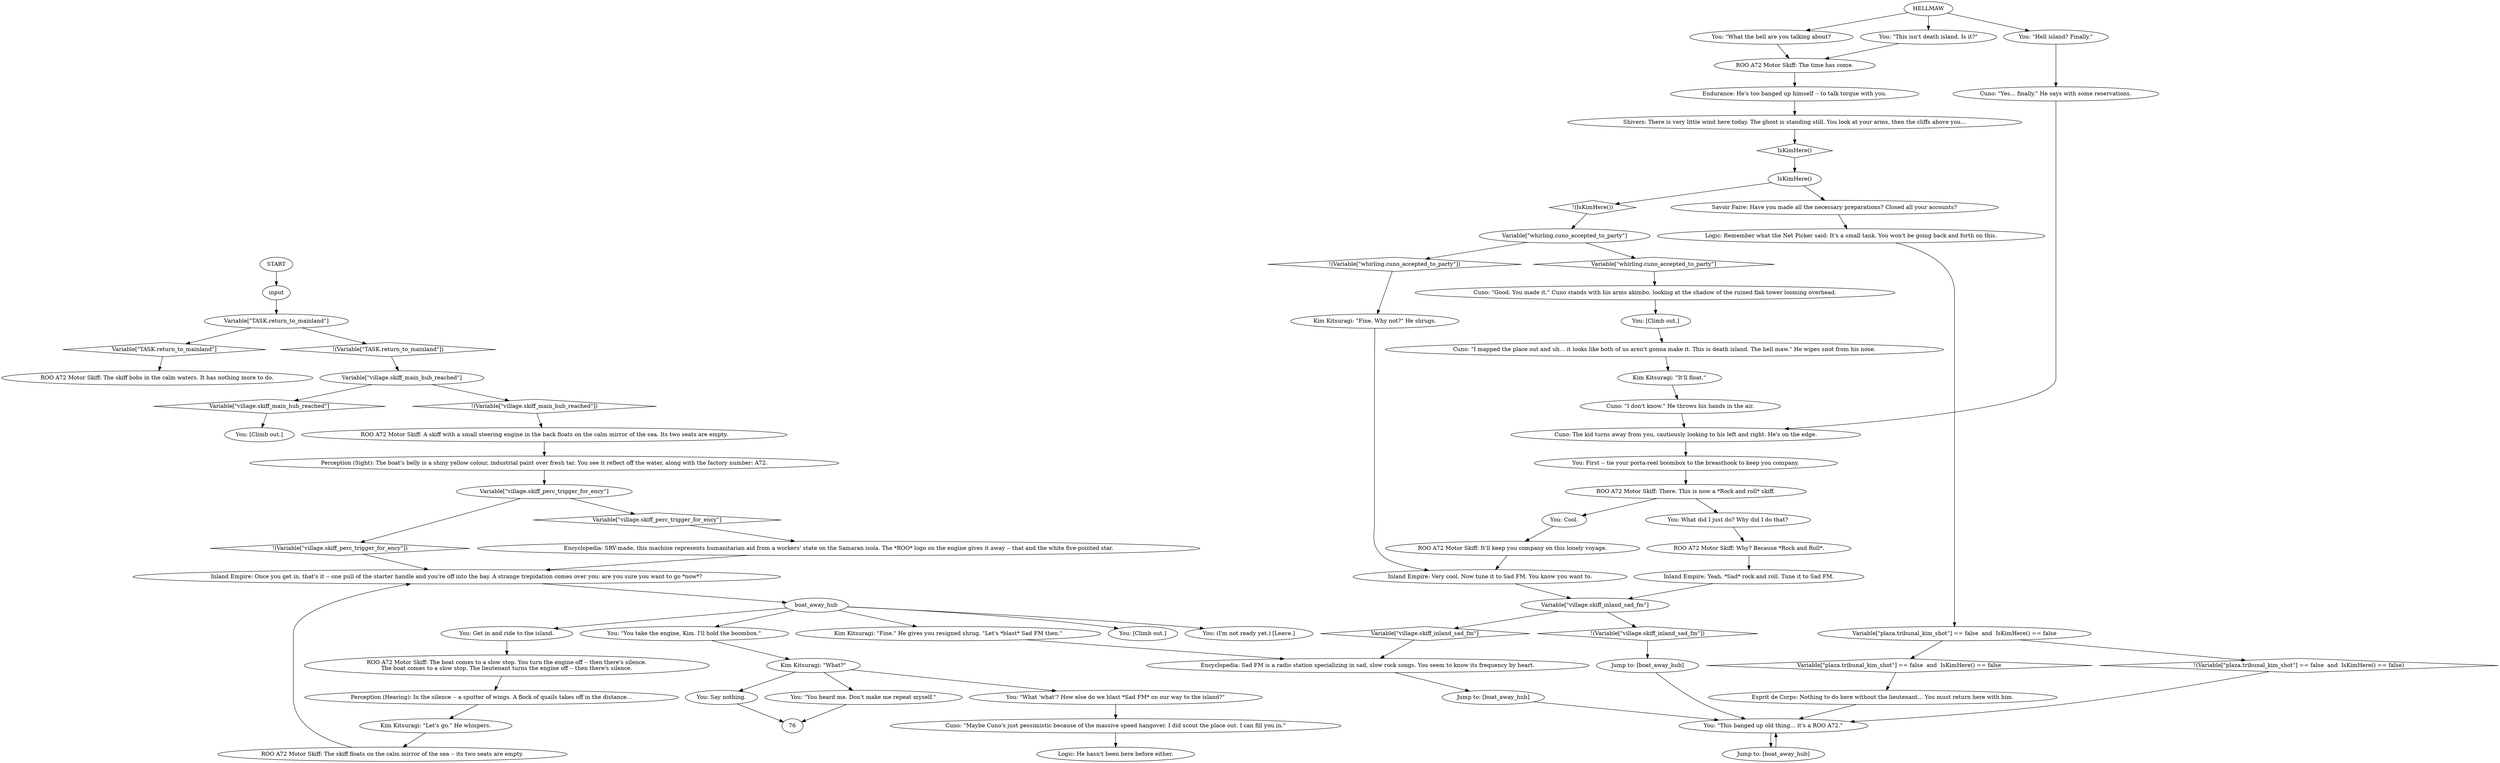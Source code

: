 # VILLAGE / BOAT
# This is the boat you can get from the Net picker. This boat takes you to the Sea Fortress island.VILLAGE ORB / ask boat from netpicker
# ==================================================
digraph G {
	  0 [label="START"];
	  1 [label="input"];
	  2 [label="Cuno: \"Good. You made it.\" Cuno stands with his arms akimbo, looking at the shadow of the ruined flak tower looming overhead."];
	  3 [label="ROO A72 Motor Skiff: It'll keep you company on this lonely voyage."];
	  4 [label="Variable[\"plaza.tribunal_kim_shot\"] == false  and  IsKimHere() == false"];
	  5 [label="Variable[\"plaza.tribunal_kim_shot\"] == false  and  IsKimHere() == false", shape=diamond];
	  6 [label="!(Variable[\"plaza.tribunal_kim_shot\"] == false  and  IsKimHere() == false)", shape=diamond];
	  7 [label="You: Cool."];
	  8 [label="You: \"This isn't death island. Is it?\""];
	  9 [label="ROO A72 Motor Skiff: There. This is now a *Rock and roll* skiff."];
	  10 [label="Variable[\"village.skiff_inland_sad_fm\"]"];
	  11 [label="Variable[\"village.skiff_inland_sad_fm\"]", shape=diamond];
	  12 [label="!(Variable[\"village.skiff_inland_sad_fm\"])", shape=diamond];
	  13 [label="Jump to: [boat_away_hub]"];
	  14 [label="ROO A72 Motor Skiff: A skiff with a small steering engine in the back floats on the calm mirror of the sea. Its two seats are empty."];
	  15 [label="Variable[\"village.skiff_perc_trigger_for_ency\"]"];
	  16 [label="Variable[\"village.skiff_perc_trigger_for_ency\"]", shape=diamond];
	  17 [label="!(Variable[\"village.skiff_perc_trigger_for_ency\"])", shape=diamond];
	  18 [label="Encyclopedia: SRV-made, this machine represents humanitarian aid from a workers' state on the Samaran isola. The *ROO* logo on the engine gives it away -- that and the white five-pointed star."];
	  19 [label="You: (I'm not ready yet.) [Leave.]"];
	  20 [label="Kim Kitsuragi: \"What?\""];
	  21 [label="You: \"What the hell are you talking about?"];
	  22 [label="You: What did I just do? Why did I do that?"];
	  23 [label="ROO A72 Motor Skiff: The boat comes to a slow stop. You turn the engine off -- then there's silence.\nThe boat comes to a slow stop. The lieutenant turns the engine off -- then there's silence."];
	  24 [label="Perception (Hearing): In the silence -- a sputter of wings. A flock of quails takes off in the distance..."];
	  25 [label="Inland Empire: Yeah. *Sad* rock and roll. Tune it to Sad FM."];
	  26 [label="Cuno: \"I mapped the place out and uh... it looks like both of us aren't gonna make it. This is death island. The hell maw.\" He wipes snot from his nose."];
	  27 [label="Variable[\"TASK.return_to_mainland\"]"];
	  28 [label="Variable[\"TASK.return_to_mainland\"]", shape=diamond];
	  29 [label="!(Variable[\"TASK.return_to_mainland\"])", shape=diamond];
	  30 [label="You: \"You heard me. Don't make me repeat myself.\""];
	  31 [label="You: Say nothing."];
	  32 [label="You: Get in and ride to the island."];
	  33 [label="Variable[\"village.skiff_main_hub_reached\"]"];
	  34 [label="Variable[\"village.skiff_main_hub_reached\"]", shape=diamond];
	  35 [label="!(Variable[\"village.skiff_main_hub_reached\"])", shape=diamond];
	  36 [label="You: \"Hell island? Finally.\""];
	  37 [label="Logic: Remember what the Net Picker said: It's a small tank. You won't be going back and forth on this."];
	  38 [label="Esprit de Corps: Nothing to do here without the lieutenant... You must return here with him."];
	  39 [label="Perception (Sight): The boat's belly is a shiny yellow colour, industrial paint over fresh tar. You see it reflect off the water, along with the factory number: A72."];
	  40 [label="Jump to: [boat_away_hub]"];
	  41 [label="Inland Empire: Very cool. Now tune it to Sad FM. You know you want to."];
	  42 [label="Cuno: \"Yes... finally.\" He says with some reservations."];
	  43 [label="ROO A72 Motor Skiff: The skiff bobs in the calm waters. It has nothing more to do."];
	  44 [label="ROO A72 Motor Skiff: Why? Because *Rock and Roll*."];
	  45 [label="Inland Empire: Once you get in, that's it -- one pull of the starter handle and you're off into the bay. A strange trepidation comes over you: are you sure you want to go *now*?"];
	  46 [label="You: [Climb out.]"];
	  47 [label="You: \"What 'what'? How else do we blast *Sad FM* on our way to the island?\""];
	  48 [label="Variable[\"whirling.cuno_accepted_to_party\"]"];
	  49 [label="Variable[\"whirling.cuno_accepted_to_party\"]", shape=diamond];
	  50 [label="!(Variable[\"whirling.cuno_accepted_to_party\"])", shape=diamond];
	  51 [label="Encyclopedia: Sad FM is a radio station specializing in sad, slow rock songs. You seem to know its frequency by heart."];
	  52 [label="You: \"You take the engine, Kim. I'll hold the boombox.\""];
	  53 [label="HELLMAW"];
	  54 [label="Kim Kitsuragi: \"It'll float.\""];
	  55 [label="Jump to: [boat_away_hub]"];
	  56 [label="Shivers: There is very little wind here today. The ghost is standing still. You look at your arms, then the cliffs above you..."];
	  57 [label="Kim Kitsuragi: \"Let's go.\" He whispers."];
	  58 [label="IsKimHere()"];
	  59 [label="IsKimHere()", shape=diamond];
	  60 [label="!(IsKimHere())", shape=diamond];
	  61 [label="Savoir Faire: Have you made all the necessary preparations? Closed all your accounts?"];
	  62 [label="boat_away_hub"];
	  63 [label="You: \"This banged up old thing... it's a ROO A72.\""];
	  64 [label="Kim Kitsuragi: \"Fine.\" He gives you resigned shrug. \"Let's *blast* Sad FM then.\""];
	  65 [label="Cuno: \"Maybe Cuno's just pessimistic because of the massive speed hangover. I did scout the place out. I can fill you in.\""];
	  66 [label="Cuno: The kid turns away from you, cautiously looking to his left and right. He's on the edge."];
	  67 [label="Logic: He hasn't been here before either."];
	  68 [label="You: First -- tie your porta-reel boombox to the breasthook to keep you company."];
	  69 [label="You: [Climb out.]"];
	  70 [label="ROO A72 Motor Skiff: The skiff floats on the calm mirror of the sea -- its two seats are empty."];
	  71 [label="You: [Climb out.]"];
	  72 [label="Endurance: He's too banged up himself -- to talk torque with you."];
	  73 [label="Cuno: \"I don't know.\" He throws his hands in the air."];
	  74 [label="ROO A72 Motor Skiff: The time has come."];
	  75 [label="Kim Kitsuragi: \"Fine. Why not?\" He shrugs."];
	  0 -> 1
	  1 -> 27
	  2 -> 46
	  3 -> 41
	  4 -> 5
	  4 -> 6
	  5 -> 38
	  6 -> 63
	  7 -> 3
	  8 -> 74
	  9 -> 22
	  9 -> 7
	  10 -> 11
	  10 -> 12
	  11 -> 51
	  12 -> 13
	  13 -> 63
	  14 -> 39
	  15 -> 16
	  15 -> 17
	  16 -> 18
	  17 -> 45
	  18 -> 45
	  20 -> 31
	  20 -> 30
	  20 -> 47
	  21 -> 74
	  22 -> 44
	  23 -> 24
	  24 -> 57
	  25 -> 10
	  26 -> 54
	  27 -> 28
	  27 -> 29
	  28 -> 43
	  29 -> 33
	  30 -> 76
	  31 -> 76
	  32 -> 23
	  33 -> 34
	  33 -> 35
	  34 -> 71
	  35 -> 14
	  36 -> 42
	  37 -> 4
	  38 -> 63
	  39 -> 15
	  40 -> 63
	  41 -> 10
	  42 -> 66
	  44 -> 25
	  45 -> 62
	  46 -> 26
	  47 -> 65
	  48 -> 49
	  48 -> 50
	  49 -> 2
	  50 -> 75
	  51 -> 40
	  52 -> 20
	  53 -> 8
	  53 -> 36
	  53 -> 21
	  54 -> 73
	  55 -> 63
	  56 -> 59
	  57 -> 70
	  58 -> 60
	  58 -> 61
	  59 -> 58
	  60 -> 48
	  61 -> 37
	  62 -> 64
	  62 -> 32
	  62 -> 69
	  62 -> 19
	  62 -> 52
	  63 -> 55
	  64 -> 51
	  65 -> 67
	  66 -> 68
	  68 -> 9
	  70 -> 45
	  72 -> 56
	  73 -> 66
	  74 -> 72
	  75 -> 41
}


